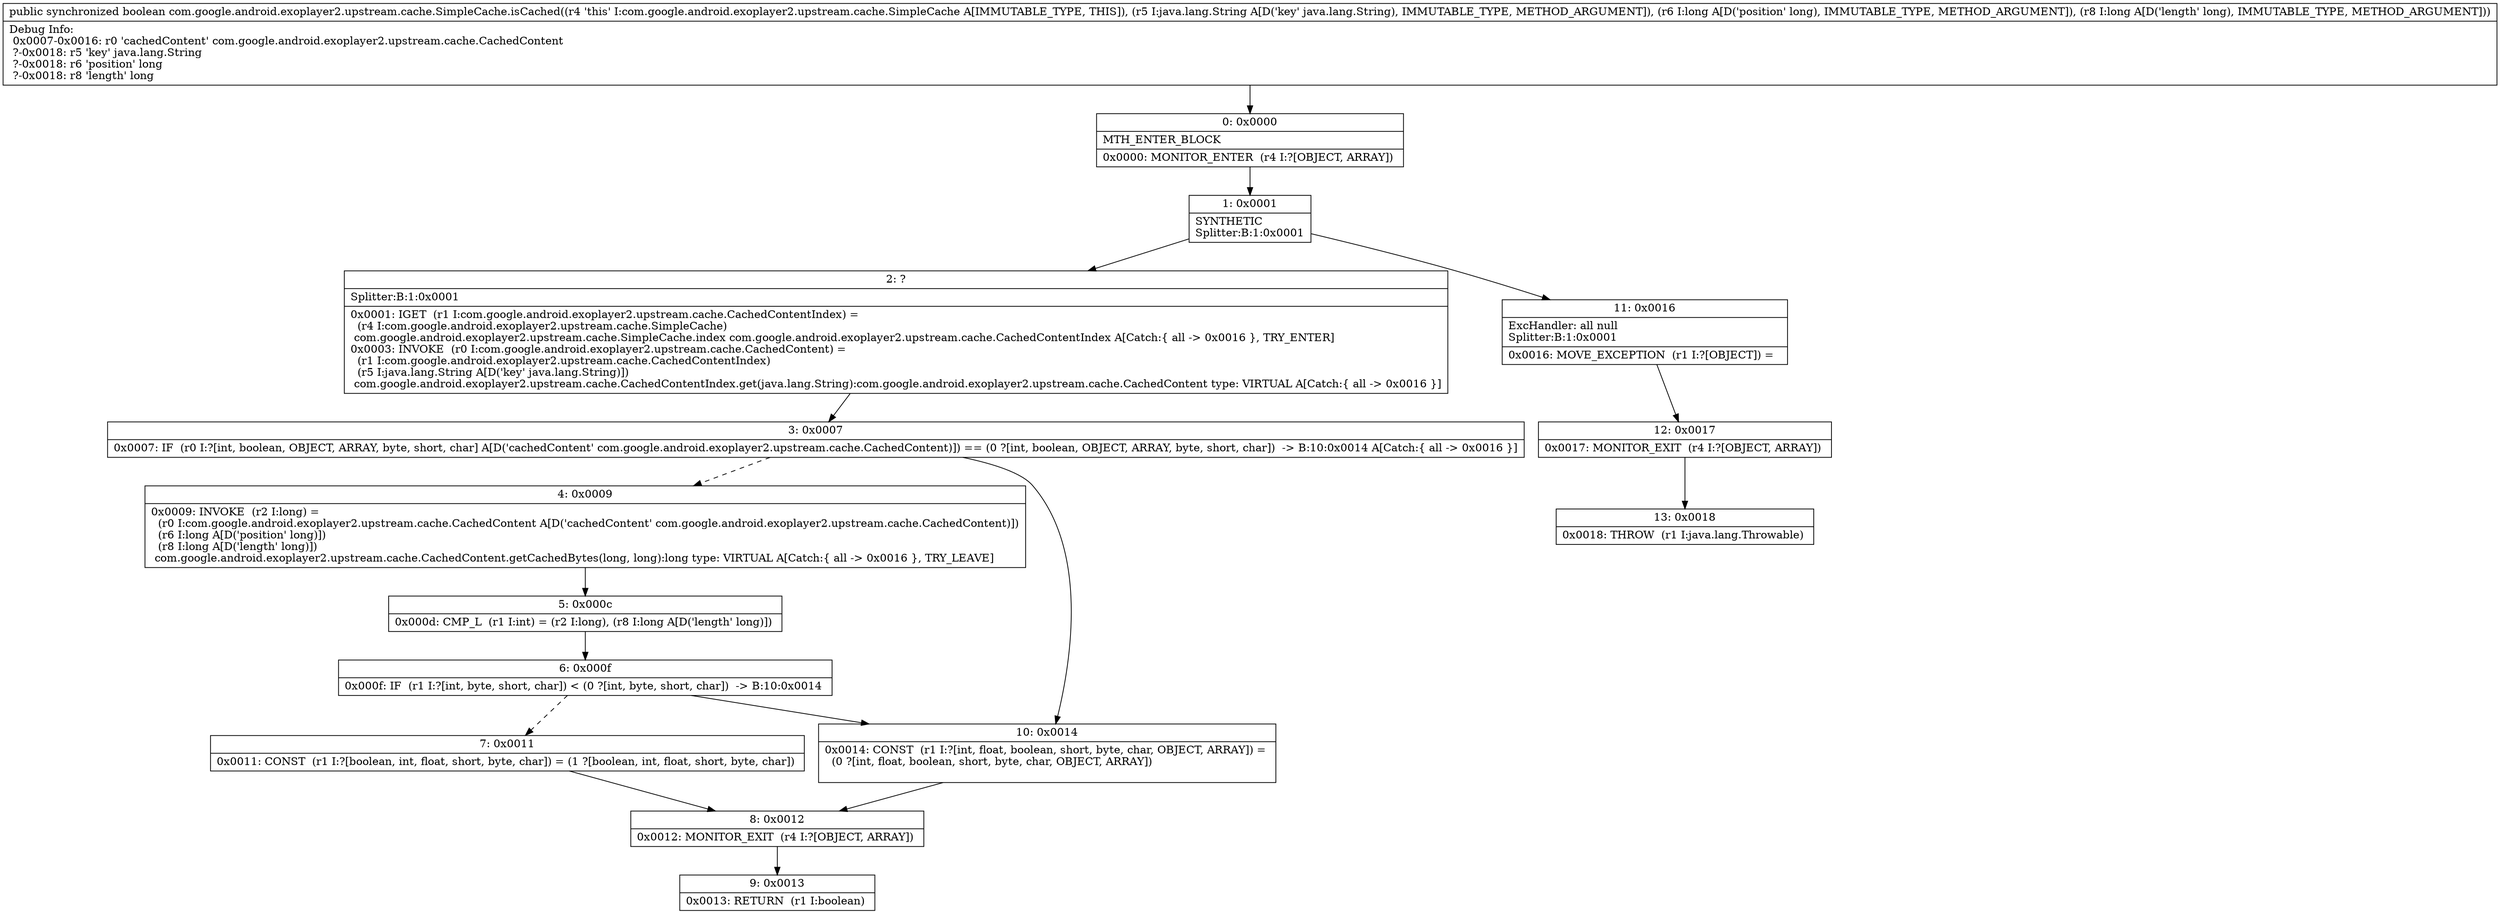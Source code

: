 digraph "CFG forcom.google.android.exoplayer2.upstream.cache.SimpleCache.isCached(Ljava\/lang\/String;JJ)Z" {
Node_0 [shape=record,label="{0\:\ 0x0000|MTH_ENTER_BLOCK\l|0x0000: MONITOR_ENTER  (r4 I:?[OBJECT, ARRAY]) \l}"];
Node_1 [shape=record,label="{1\:\ 0x0001|SYNTHETIC\lSplitter:B:1:0x0001\l}"];
Node_2 [shape=record,label="{2\:\ ?|Splitter:B:1:0x0001\l|0x0001: IGET  (r1 I:com.google.android.exoplayer2.upstream.cache.CachedContentIndex) = \l  (r4 I:com.google.android.exoplayer2.upstream.cache.SimpleCache)\l com.google.android.exoplayer2.upstream.cache.SimpleCache.index com.google.android.exoplayer2.upstream.cache.CachedContentIndex A[Catch:\{ all \-\> 0x0016 \}, TRY_ENTER]\l0x0003: INVOKE  (r0 I:com.google.android.exoplayer2.upstream.cache.CachedContent) = \l  (r1 I:com.google.android.exoplayer2.upstream.cache.CachedContentIndex)\l  (r5 I:java.lang.String A[D('key' java.lang.String)])\l com.google.android.exoplayer2.upstream.cache.CachedContentIndex.get(java.lang.String):com.google.android.exoplayer2.upstream.cache.CachedContent type: VIRTUAL A[Catch:\{ all \-\> 0x0016 \}]\l}"];
Node_3 [shape=record,label="{3\:\ 0x0007|0x0007: IF  (r0 I:?[int, boolean, OBJECT, ARRAY, byte, short, char] A[D('cachedContent' com.google.android.exoplayer2.upstream.cache.CachedContent)]) == (0 ?[int, boolean, OBJECT, ARRAY, byte, short, char])  \-\> B:10:0x0014 A[Catch:\{ all \-\> 0x0016 \}]\l}"];
Node_4 [shape=record,label="{4\:\ 0x0009|0x0009: INVOKE  (r2 I:long) = \l  (r0 I:com.google.android.exoplayer2.upstream.cache.CachedContent A[D('cachedContent' com.google.android.exoplayer2.upstream.cache.CachedContent)])\l  (r6 I:long A[D('position' long)])\l  (r8 I:long A[D('length' long)])\l com.google.android.exoplayer2.upstream.cache.CachedContent.getCachedBytes(long, long):long type: VIRTUAL A[Catch:\{ all \-\> 0x0016 \}, TRY_LEAVE]\l}"];
Node_5 [shape=record,label="{5\:\ 0x000c|0x000d: CMP_L  (r1 I:int) = (r2 I:long), (r8 I:long A[D('length' long)]) \l}"];
Node_6 [shape=record,label="{6\:\ 0x000f|0x000f: IF  (r1 I:?[int, byte, short, char]) \< (0 ?[int, byte, short, char])  \-\> B:10:0x0014 \l}"];
Node_7 [shape=record,label="{7\:\ 0x0011|0x0011: CONST  (r1 I:?[boolean, int, float, short, byte, char]) = (1 ?[boolean, int, float, short, byte, char]) \l}"];
Node_8 [shape=record,label="{8\:\ 0x0012|0x0012: MONITOR_EXIT  (r4 I:?[OBJECT, ARRAY]) \l}"];
Node_9 [shape=record,label="{9\:\ 0x0013|0x0013: RETURN  (r1 I:boolean) \l}"];
Node_10 [shape=record,label="{10\:\ 0x0014|0x0014: CONST  (r1 I:?[int, float, boolean, short, byte, char, OBJECT, ARRAY]) = \l  (0 ?[int, float, boolean, short, byte, char, OBJECT, ARRAY])\l \l}"];
Node_11 [shape=record,label="{11\:\ 0x0016|ExcHandler: all null\lSplitter:B:1:0x0001\l|0x0016: MOVE_EXCEPTION  (r1 I:?[OBJECT]) =  \l}"];
Node_12 [shape=record,label="{12\:\ 0x0017|0x0017: MONITOR_EXIT  (r4 I:?[OBJECT, ARRAY]) \l}"];
Node_13 [shape=record,label="{13\:\ 0x0018|0x0018: THROW  (r1 I:java.lang.Throwable) \l}"];
MethodNode[shape=record,label="{public synchronized boolean com.google.android.exoplayer2.upstream.cache.SimpleCache.isCached((r4 'this' I:com.google.android.exoplayer2.upstream.cache.SimpleCache A[IMMUTABLE_TYPE, THIS]), (r5 I:java.lang.String A[D('key' java.lang.String), IMMUTABLE_TYPE, METHOD_ARGUMENT]), (r6 I:long A[D('position' long), IMMUTABLE_TYPE, METHOD_ARGUMENT]), (r8 I:long A[D('length' long), IMMUTABLE_TYPE, METHOD_ARGUMENT]))  | Debug Info:\l  0x0007\-0x0016: r0 'cachedContent' com.google.android.exoplayer2.upstream.cache.CachedContent\l  ?\-0x0018: r5 'key' java.lang.String\l  ?\-0x0018: r6 'position' long\l  ?\-0x0018: r8 'length' long\l}"];
MethodNode -> Node_0;
Node_0 -> Node_1;
Node_1 -> Node_2;
Node_1 -> Node_11;
Node_2 -> Node_3;
Node_3 -> Node_4[style=dashed];
Node_3 -> Node_10;
Node_4 -> Node_5;
Node_5 -> Node_6;
Node_6 -> Node_7[style=dashed];
Node_6 -> Node_10;
Node_7 -> Node_8;
Node_8 -> Node_9;
Node_10 -> Node_8;
Node_11 -> Node_12;
Node_12 -> Node_13;
}


